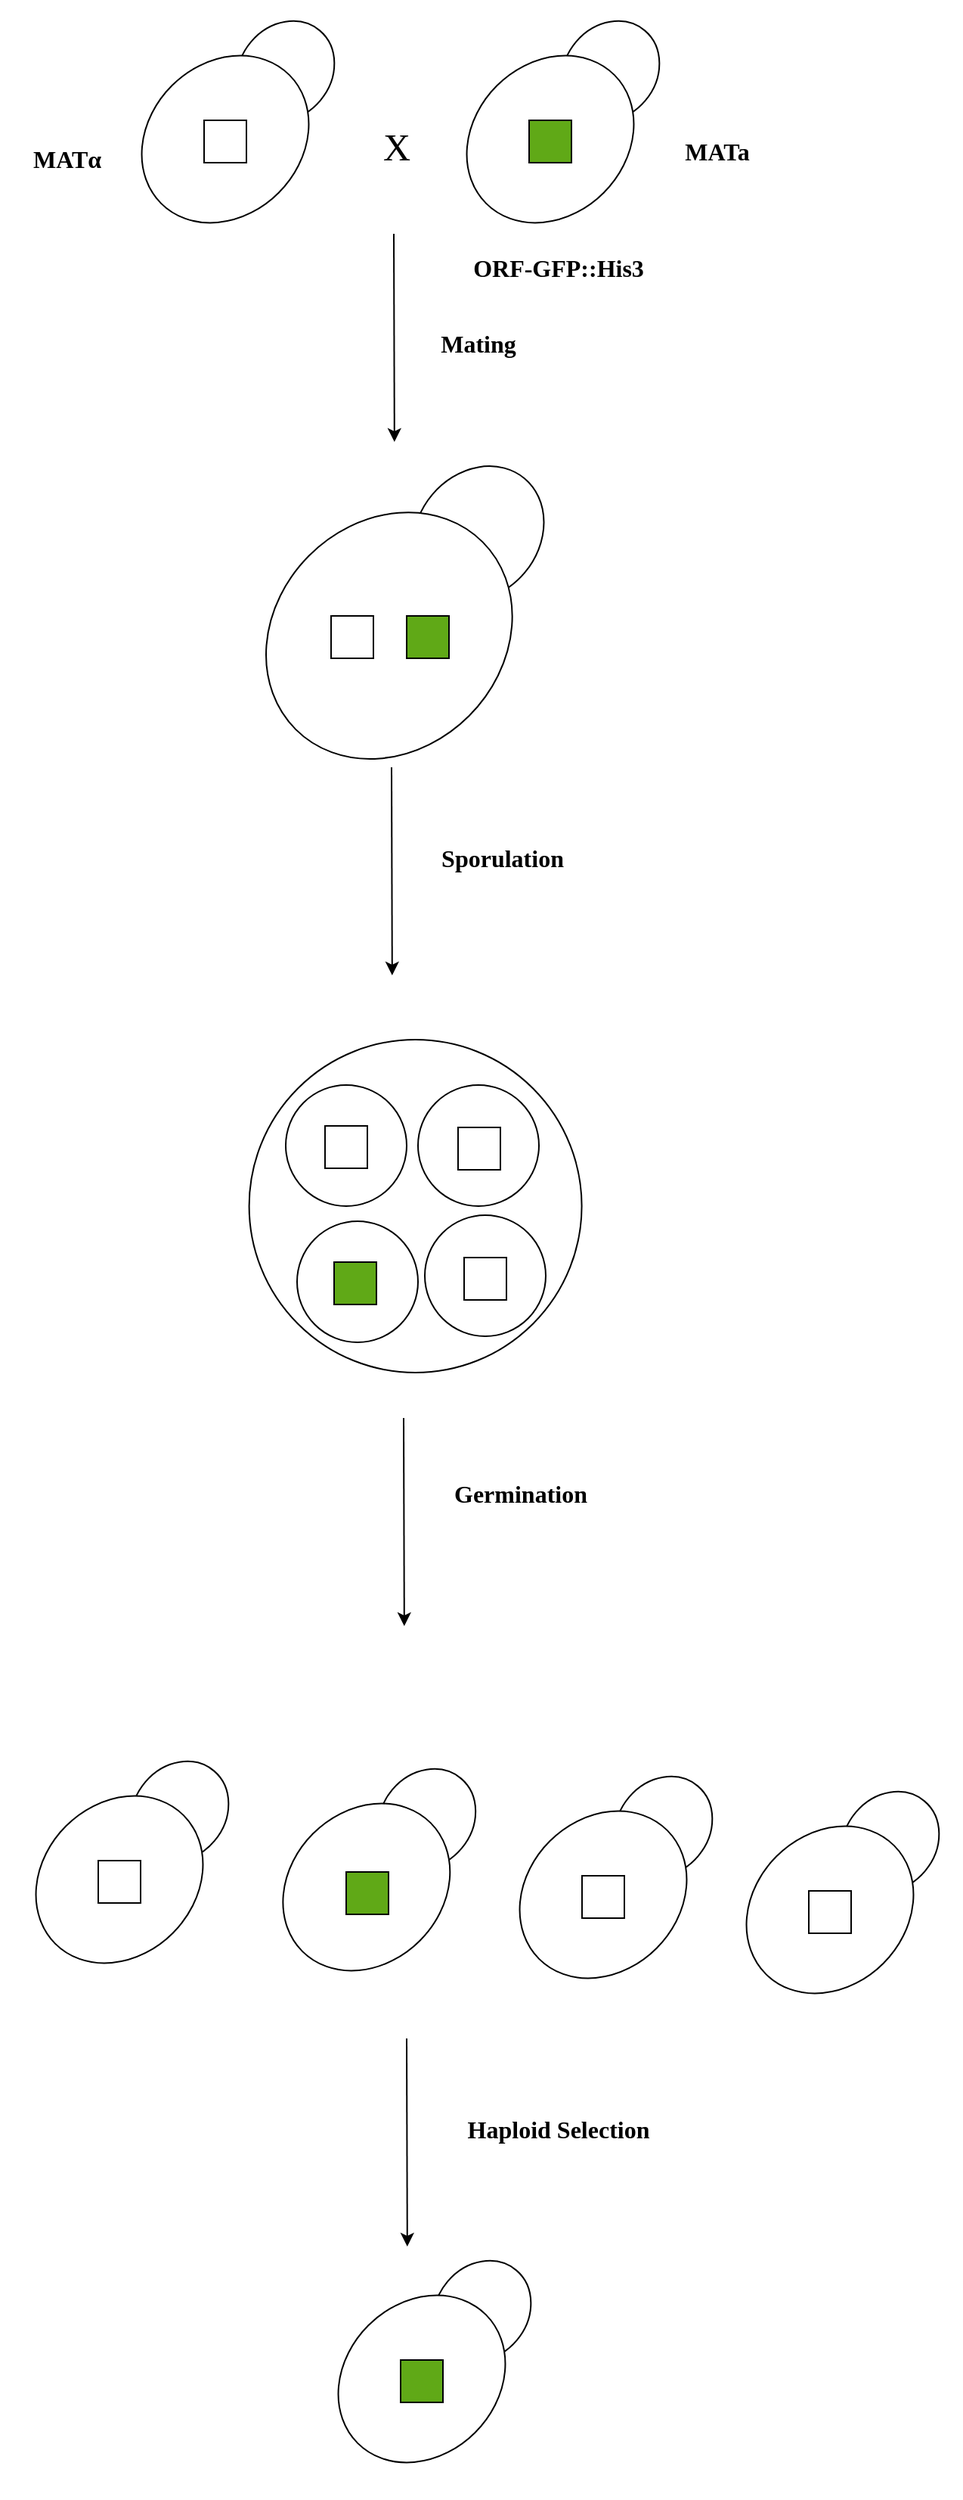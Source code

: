 <mxfile version="13.6.10" type="gitlab">
  <diagram id="beiPa8BHD_OdnOx-yBbd" name="Page-1">
    <mxGraphModel dx="3334" dy="2317" grid="1" gridSize="10" guides="0" tooltips="1" connect="1" arrows="1" fold="1" page="0" pageScale="1" pageWidth="850" pageHeight="1100" math="0" shadow="0">
      <root>
        <mxCell id="0" />
        <mxCell id="1" parent="0" />
        <mxCell id="B4sxJnHl5gxaD_2t0ISS-19" value="" style="endArrow=classic;html=1;strokeWidth=1;" parent="1" edge="1">
          <mxGeometry width="50" height="50" relative="1" as="geometry">
            <mxPoint x="271.5" y="187.5" as="sourcePoint" />
            <mxPoint x="271.92" y="325" as="targetPoint" />
          </mxGeometry>
        </mxCell>
        <mxCell id="B4sxJnHl5gxaD_2t0ISS-20" value="" style="endArrow=classic;html=1;strokeWidth=1;" parent="1" edge="1">
          <mxGeometry width="50" height="50" relative="1" as="geometry">
            <mxPoint x="270" y="540" as="sourcePoint" />
            <mxPoint x="270.42" y="677.5" as="targetPoint" />
          </mxGeometry>
        </mxCell>
        <mxCell id="B4sxJnHl5gxaD_2t0ISS-25" value="" style="ellipse;whiteSpace=wrap;html=1;rotation=130;direction=south;fillColor=#FFFFFF;" parent="1" vertex="1">
          <mxGeometry x="280" y="345.62" width="95" height="80" as="geometry" />
        </mxCell>
        <mxCell id="B4sxJnHl5gxaD_2t0ISS-26" value="" style="ellipse;whiteSpace=wrap;html=1;direction=north;rotation=-45;fillColor=#FFFFFF;" parent="1" vertex="1">
          <mxGeometry x="180.92" y="378.21" width="175" height="149.67" as="geometry" />
        </mxCell>
        <mxCell id="B4sxJnHl5gxaD_2t0ISS-27" value="" style="ellipse;whiteSpace=wrap;html=1;aspect=fixed;strokeColor=#000000;fillColor=#FFFFFF;" parent="1" vertex="1">
          <mxGeometry x="175.8" y="720" width="220" height="220" as="geometry" />
        </mxCell>
        <mxCell id="B4sxJnHl5gxaD_2t0ISS-28" value="" style="ellipse;whiteSpace=wrap;html=1;aspect=fixed;strokeColor=#000000;fillColor=#FFFFFF;" parent="1" vertex="1">
          <mxGeometry x="200" y="750" width="80" height="80" as="geometry" />
        </mxCell>
        <mxCell id="B4sxJnHl5gxaD_2t0ISS-29" value="" style="ellipse;whiteSpace=wrap;html=1;aspect=fixed;strokeColor=#000000;fillColor=#FFFFFF;" parent="1" vertex="1">
          <mxGeometry x="287.5" y="750" width="80" height="80" as="geometry" />
        </mxCell>
        <mxCell id="B4sxJnHl5gxaD_2t0ISS-30" value="" style="ellipse;whiteSpace=wrap;html=1;aspect=fixed;strokeColor=#000000;fillColor=#FFFFFF;" parent="1" vertex="1">
          <mxGeometry x="207.5" y="840" width="80" height="80" as="geometry" />
        </mxCell>
        <mxCell id="B4sxJnHl5gxaD_2t0ISS-31" value="" style="ellipse;whiteSpace=wrap;html=1;aspect=fixed;strokeColor=#000000;fillColor=#FFFFFF;" parent="1" vertex="1">
          <mxGeometry x="292" y="836" width="80" height="80" as="geometry" />
        </mxCell>
        <mxCell id="B4sxJnHl5gxaD_2t0ISS-32" value="&lt;font style=&quot;font-size: 25px&quot; face=&quot;Georgia&quot;&gt;X&lt;/font&gt;" style="text;html=1;align=center;verticalAlign=middle;resizable=0;points=[];autosize=1;" parent="1" vertex="1">
          <mxGeometry x="257.5" y="120" width="30" height="20" as="geometry" />
        </mxCell>
        <mxCell id="B4sxJnHl5gxaD_2t0ISS-33" value="" style="endArrow=classic;html=1;strokeWidth=1;" parent="1" edge="1">
          <mxGeometry width="50" height="50" relative="1" as="geometry">
            <mxPoint x="278" y="970" as="sourcePoint" />
            <mxPoint x="278.42" y="1107.5" as="targetPoint" />
          </mxGeometry>
        </mxCell>
        <mxCell id="B4sxJnHl5gxaD_2t0ISS-39" value="" style="ellipse;whiteSpace=wrap;html=1;rotation=130;direction=south;fillColor=#FFFFFF;" parent="1" vertex="1">
          <mxGeometry x="258.42" y="1205" width="70" height="60" as="geometry" />
        </mxCell>
        <mxCell id="B4sxJnHl5gxaD_2t0ISS-40" value="" style="ellipse;whiteSpace=wrap;html=1;direction=north;rotation=-45;fillColor=#FFFFFF;" parent="1" vertex="1">
          <mxGeometry x="193.42" y="1230" width="120" height="100" as="geometry" />
        </mxCell>
        <mxCell id="B4sxJnHl5gxaD_2t0ISS-48" value="" style="endArrow=classic;html=1;strokeWidth=1;" parent="1" edge="1">
          <mxGeometry width="50" height="50" relative="1" as="geometry">
            <mxPoint x="280" y="1380" as="sourcePoint" />
            <mxPoint x="280.42" y="1517.5" as="targetPoint" />
          </mxGeometry>
        </mxCell>
        <mxCell id="B4sxJnHl5gxaD_2t0ISS-50" value="&lt;font face=&quot;Georgia&quot;&gt;&lt;b&gt;&lt;font style=&quot;font-size: 16px&quot;&gt;Mating&lt;/font&gt;&lt;/b&gt;&lt;/font&gt;" style="text;html=1;align=center;verticalAlign=middle;resizable=0;points=[];autosize=1;" parent="1" vertex="1">
          <mxGeometry x="292" y="250" width="70" height="20" as="geometry" />
        </mxCell>
        <mxCell id="B4sxJnHl5gxaD_2t0ISS-51" value="&lt;font face=&quot;Georgia&quot;&gt;&lt;b&gt;&lt;font style=&quot;font-size: 16px&quot;&gt;Sporulation&lt;/font&gt;&lt;/b&gt;&lt;/font&gt;" style="text;html=1;align=center;verticalAlign=middle;resizable=0;points=[];autosize=1;" parent="1" vertex="1">
          <mxGeometry x="287.5" y="590" width="110" height="20" as="geometry" />
        </mxCell>
        <mxCell id="B4sxJnHl5gxaD_2t0ISS-52" value="&lt;div&gt;&lt;font face=&quot;Georgia&quot;&gt;&lt;b&gt;&lt;font style=&quot;font-size: 16px&quot;&gt;Germination&lt;/font&gt;&lt;/b&gt;&lt;/font&gt;&lt;/div&gt;" style="text;html=1;align=center;verticalAlign=middle;resizable=0;points=[];autosize=1;" parent="1" vertex="1">
          <mxGeometry x="295" y="1010" width="120" height="20" as="geometry" />
        </mxCell>
        <mxCell id="B4sxJnHl5gxaD_2t0ISS-53" value="&lt;div&gt;&lt;font face=&quot;Georgia&quot;&gt;&lt;b&gt;&lt;font style=&quot;font-size: 16px&quot;&gt;Haploid Selection&lt;br&gt;&lt;/font&gt;&lt;/b&gt;&lt;/font&gt;&lt;/div&gt;" style="text;html=1;align=center;verticalAlign=middle;resizable=0;points=[];autosize=1;" parent="1" vertex="1">
          <mxGeometry x="300" y="1430" width="160" height="20" as="geometry" />
        </mxCell>
        <mxCell id="B4sxJnHl5gxaD_2t0ISS-54" value="&lt;font face=&quot;Georgia&quot;&gt;&lt;b&gt;&lt;font style=&quot;font-size: 16px&quot;&gt;ORF-GFP::His3&lt;/font&gt;&lt;/b&gt;&lt;/font&gt;" style="text;html=1;align=center;verticalAlign=middle;resizable=0;points=[];autosize=1;" parent="1" vertex="1">
          <mxGeometry x="310" y="200" width="140" height="20" as="geometry" />
        </mxCell>
        <mxCell id="B4sxJnHl5gxaD_2t0ISS-78" value="&lt;font face=&quot;Georgia&quot;&gt;&lt;b&gt;&lt;font style=&quot;font-size: 16px&quot;&gt;MATa&lt;/font&gt;&lt;/b&gt;&lt;/font&gt;" style="text;html=1;align=center;verticalAlign=middle;resizable=0;points=[];autosize=1;" parent="1" vertex="1">
          <mxGeometry x="455" y="122.5" width="60" height="20" as="geometry" />
        </mxCell>
        <mxCell id="B4sxJnHl5gxaD_2t0ISS-79" value="&lt;font face=&quot;Georgia&quot;&gt;&lt;b&gt;&lt;font style=&quot;font-size: 16px&quot;&gt;MATα&lt;/font&gt;&lt;/b&gt;&lt;/font&gt;" style="text;html=1;align=center;verticalAlign=middle;resizable=0;points=[];autosize=1;" parent="1" vertex="1">
          <mxGeometry x="20" y="127.5" width="70" height="20" as="geometry" />
        </mxCell>
        <mxCell id="uPPyn5asTpFvwDlICpT2-1" value="" style="ellipse;whiteSpace=wrap;html=1;rotation=130;direction=south;fillColor=#FFFFFF;" vertex="1" parent="1">
          <mxGeometry x="380" y="50" width="70" height="60" as="geometry" />
        </mxCell>
        <mxCell id="uPPyn5asTpFvwDlICpT2-2" value="" style="ellipse;whiteSpace=wrap;html=1;direction=north;rotation=-45;fillColor=#FFFFFF;" vertex="1" parent="1">
          <mxGeometry x="315" y="75" width="120" height="100" as="geometry" />
        </mxCell>
        <mxCell id="uPPyn5asTpFvwDlICpT2-3" value="" style="whiteSpace=wrap;html=1;aspect=fixed;strokeColor=#000000;fillColor=#60A917;direction=south;" vertex="1" parent="1">
          <mxGeometry x="361" y="112.5" width="28" height="28" as="geometry" />
        </mxCell>
        <mxCell id="uPPyn5asTpFvwDlICpT2-4" value="" style="ellipse;whiteSpace=wrap;html=1;rotation=130;direction=south;fillColor=#FFFFFF;" vertex="1" parent="1">
          <mxGeometry x="165" y="50" width="70" height="60" as="geometry" />
        </mxCell>
        <mxCell id="uPPyn5asTpFvwDlICpT2-5" value="" style="ellipse;whiteSpace=wrap;html=1;direction=north;rotation=-45;fillColor=#FFFFFF;" vertex="1" parent="1">
          <mxGeometry x="100.0" y="75" width="120" height="100" as="geometry" />
        </mxCell>
        <mxCell id="uPPyn5asTpFvwDlICpT2-6" value="" style="whiteSpace=wrap;html=1;aspect=fixed;strokeColor=#000000;direction=south;fillColor=#FFFFFF;" vertex="1" parent="1">
          <mxGeometry x="146" y="112.5" width="28" height="28" as="geometry" />
        </mxCell>
        <mxCell id="uPPyn5asTpFvwDlICpT2-7" value="" style="whiteSpace=wrap;html=1;aspect=fixed;strokeColor=#000000;direction=south;fillColor=#FFFFFF;" vertex="1" parent="1">
          <mxGeometry x="230" y="440" width="28" height="28" as="geometry" />
        </mxCell>
        <mxCell id="uPPyn5asTpFvwDlICpT2-8" value="" style="whiteSpace=wrap;html=1;aspect=fixed;strokeColor=#000000;fillColor=#60A917;direction=south;" vertex="1" parent="1">
          <mxGeometry x="280" y="440" width="28" height="28" as="geometry" />
        </mxCell>
        <mxCell id="uPPyn5asTpFvwDlICpT2-9" value="" style="whiteSpace=wrap;html=1;aspect=fixed;strokeColor=#000000;direction=south;fillColor=#FFFFFF;" vertex="1" parent="1">
          <mxGeometry x="226" y="777" width="28" height="28" as="geometry" />
        </mxCell>
        <mxCell id="uPPyn5asTpFvwDlICpT2-10" value="" style="whiteSpace=wrap;html=1;aspect=fixed;strokeColor=#000000;direction=south;fillColor=#FFFFFF;" vertex="1" parent="1">
          <mxGeometry x="314" y="778" width="28" height="28" as="geometry" />
        </mxCell>
        <mxCell id="uPPyn5asTpFvwDlICpT2-11" value="" style="whiteSpace=wrap;html=1;aspect=fixed;strokeColor=#000000;direction=south;fillColor=#FFFFFF;" vertex="1" parent="1">
          <mxGeometry x="318" y="864" width="28" height="28" as="geometry" />
        </mxCell>
        <mxCell id="uPPyn5asTpFvwDlICpT2-12" value="" style="whiteSpace=wrap;html=1;aspect=fixed;strokeColor=#000000;fillColor=#60A917;direction=south;" vertex="1" parent="1">
          <mxGeometry x="240" y="1270" width="28" height="28" as="geometry" />
        </mxCell>
        <mxCell id="uPPyn5asTpFvwDlICpT2-13" value="" style="ellipse;whiteSpace=wrap;html=1;rotation=130;direction=south;fillColor=#FFFFFF;" vertex="1" parent="1">
          <mxGeometry x="95" y="1200" width="70" height="60" as="geometry" />
        </mxCell>
        <mxCell id="uPPyn5asTpFvwDlICpT2-14" value="" style="ellipse;whiteSpace=wrap;html=1;direction=north;rotation=-45;fillColor=#FFFFFF;" vertex="1" parent="1">
          <mxGeometry x="30.0" y="1225" width="120" height="100" as="geometry" />
        </mxCell>
        <mxCell id="uPPyn5asTpFvwDlICpT2-15" value="" style="whiteSpace=wrap;html=1;aspect=fixed;strokeColor=#000000;direction=south;fillColor=#FFFFFF;" vertex="1" parent="1">
          <mxGeometry x="76" y="1262.5" width="28" height="28" as="geometry" />
        </mxCell>
        <mxCell id="uPPyn5asTpFvwDlICpT2-16" value="" style="ellipse;whiteSpace=wrap;html=1;rotation=130;direction=south;fillColor=#FFFFFF;" vertex="1" parent="1">
          <mxGeometry x="415" y="1210" width="70" height="60" as="geometry" />
        </mxCell>
        <mxCell id="uPPyn5asTpFvwDlICpT2-17" value="" style="ellipse;whiteSpace=wrap;html=1;direction=north;rotation=-45;fillColor=#FFFFFF;" vertex="1" parent="1">
          <mxGeometry x="350" y="1235" width="120" height="100" as="geometry" />
        </mxCell>
        <mxCell id="uPPyn5asTpFvwDlICpT2-18" value="" style="whiteSpace=wrap;html=1;aspect=fixed;strokeColor=#000000;direction=south;fillColor=#FFFFFF;" vertex="1" parent="1">
          <mxGeometry x="396" y="1272.5" width="28" height="28" as="geometry" />
        </mxCell>
        <mxCell id="uPPyn5asTpFvwDlICpT2-19" value="" style="ellipse;whiteSpace=wrap;html=1;rotation=130;direction=south;fillColor=#FFFFFF;" vertex="1" parent="1">
          <mxGeometry x="565" y="1220" width="70" height="60" as="geometry" />
        </mxCell>
        <mxCell id="uPPyn5asTpFvwDlICpT2-20" value="" style="ellipse;whiteSpace=wrap;html=1;direction=north;rotation=-45;fillColor=#FFFFFF;" vertex="1" parent="1">
          <mxGeometry x="500" y="1245" width="120" height="100" as="geometry" />
        </mxCell>
        <mxCell id="uPPyn5asTpFvwDlICpT2-21" value="" style="whiteSpace=wrap;html=1;aspect=fixed;strokeColor=#000000;direction=south;fillColor=#FFFFFF;" vertex="1" parent="1">
          <mxGeometry x="546" y="1282.5" width="28" height="28" as="geometry" />
        </mxCell>
        <mxCell id="uPPyn5asTpFvwDlICpT2-23" value="" style="ellipse;whiteSpace=wrap;html=1;rotation=130;direction=south;fillColor=#FFFFFF;" vertex="1" parent="1">
          <mxGeometry x="295" y="1530" width="70" height="60" as="geometry" />
        </mxCell>
        <mxCell id="uPPyn5asTpFvwDlICpT2-24" value="" style="ellipse;whiteSpace=wrap;html=1;direction=north;rotation=-45;fillColor=#FFFFFF;" vertex="1" parent="1">
          <mxGeometry x="230" y="1555" width="120" height="100" as="geometry" />
        </mxCell>
        <mxCell id="uPPyn5asTpFvwDlICpT2-25" value="" style="whiteSpace=wrap;html=1;aspect=fixed;strokeColor=#000000;fillColor=#60A917;direction=south;" vertex="1" parent="1">
          <mxGeometry x="276" y="1592.5" width="28" height="28" as="geometry" />
        </mxCell>
        <mxCell id="uPPyn5asTpFvwDlICpT2-26" value="" style="whiteSpace=wrap;html=1;aspect=fixed;strokeColor=#000000;fillColor=#60A917;direction=south;" vertex="1" parent="1">
          <mxGeometry x="232" y="867" width="28" height="28" as="geometry" />
        </mxCell>
      </root>
    </mxGraphModel>
  </diagram>
</mxfile>
